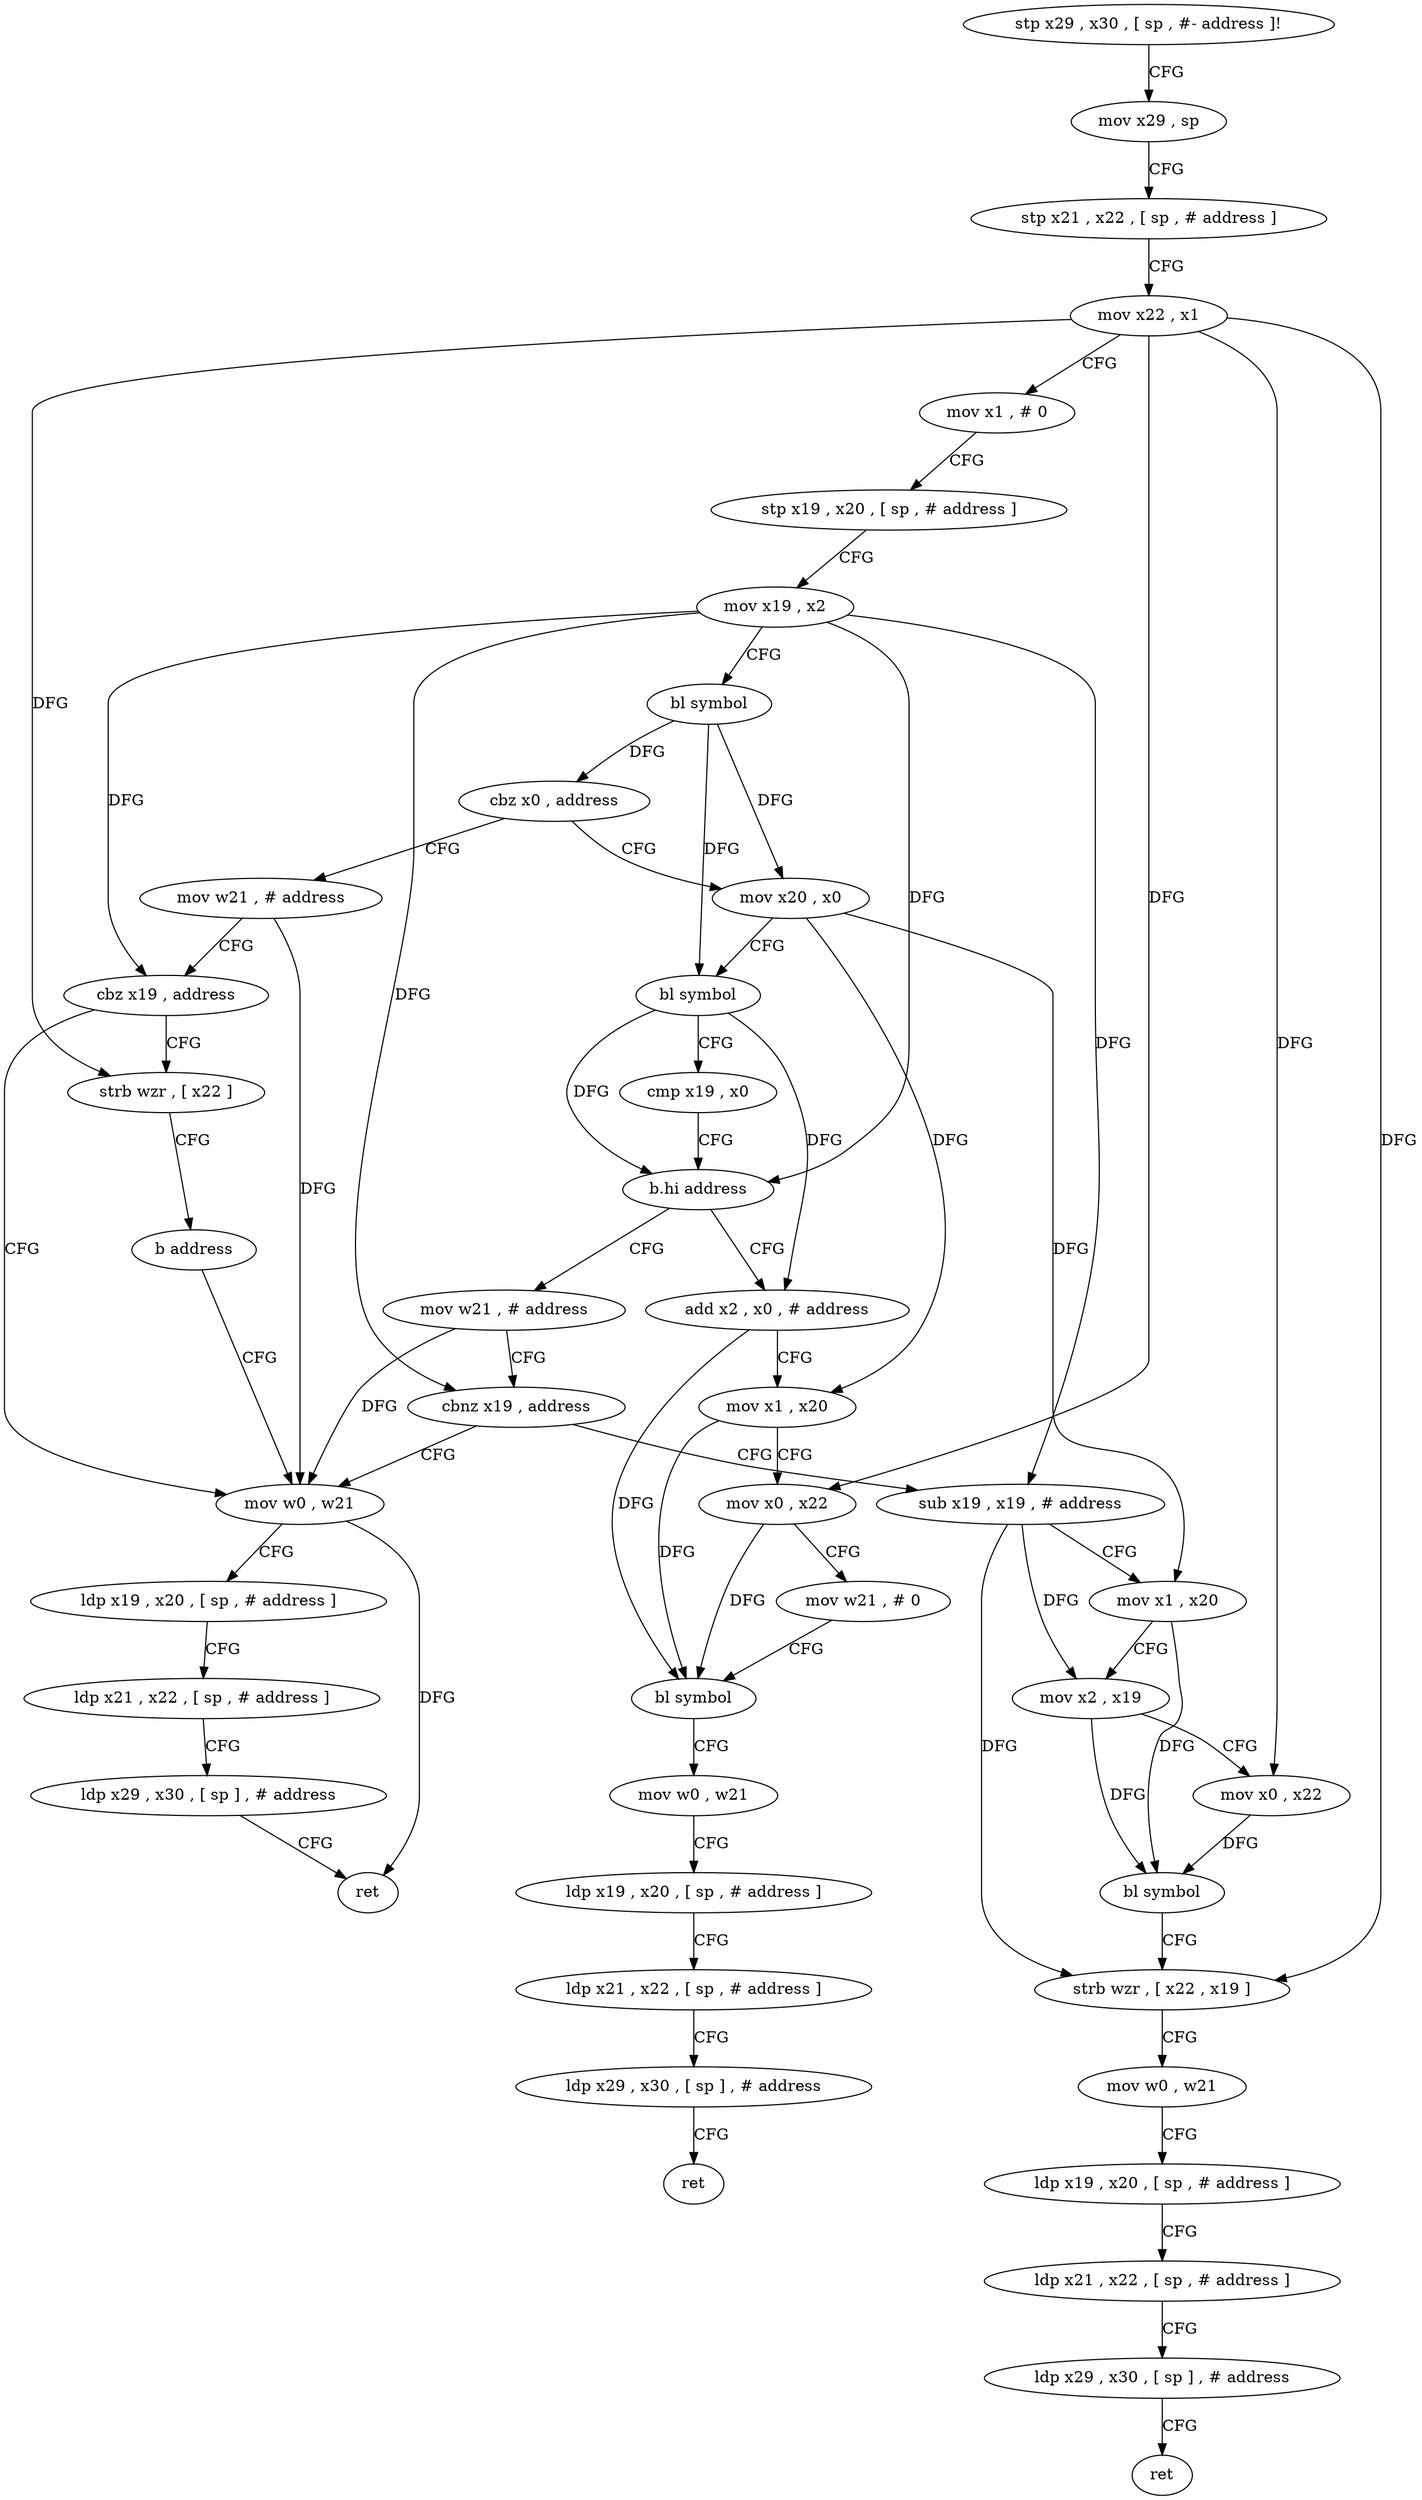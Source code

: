 digraph "func" {
"4397240" [label = "stp x29 , x30 , [ sp , #- address ]!" ]
"4397244" [label = "mov x29 , sp" ]
"4397248" [label = "stp x21 , x22 , [ sp , # address ]" ]
"4397252" [label = "mov x22 , x1" ]
"4397256" [label = "mov x1 , # 0" ]
"4397260" [label = "stp x19 , x20 , [ sp , # address ]" ]
"4397264" [label = "mov x19 , x2" ]
"4397268" [label = "bl symbol" ]
"4397272" [label = "cbz x0 , address" ]
"4397408" [label = "mov w21 , # address" ]
"4397276" [label = "mov x20 , x0" ]
"4397412" [label = "cbz x19 , address" ]
"4397300" [label = "mov w0 , w21" ]
"4397416" [label = "strb wzr , [ x22 ]" ]
"4397280" [label = "bl symbol" ]
"4397284" [label = "cmp x19 , x0" ]
"4397288" [label = "b.hi address" ]
"4397368" [label = "add x2 , x0 , # address" ]
"4397292" [label = "mov w21 , # address" ]
"4397304" [label = "ldp x19 , x20 , [ sp , # address ]" ]
"4397308" [label = "ldp x21 , x22 , [ sp , # address ]" ]
"4397312" [label = "ldp x29 , x30 , [ sp ] , # address" ]
"4397316" [label = "ret" ]
"4397420" [label = "b address" ]
"4397372" [label = "mov x1 , x20" ]
"4397376" [label = "mov x0 , x22" ]
"4397380" [label = "mov w21 , # 0" ]
"4397384" [label = "bl symbol" ]
"4397388" [label = "mov w0 , w21" ]
"4397392" [label = "ldp x19 , x20 , [ sp , # address ]" ]
"4397396" [label = "ldp x21 , x22 , [ sp , # address ]" ]
"4397400" [label = "ldp x29 , x30 , [ sp ] , # address" ]
"4397404" [label = "ret" ]
"4397296" [label = "cbnz x19 , address" ]
"4397320" [label = "sub x19 , x19 , # address" ]
"4397324" [label = "mov x1 , x20" ]
"4397328" [label = "mov x2 , x19" ]
"4397332" [label = "mov x0 , x22" ]
"4397336" [label = "bl symbol" ]
"4397340" [label = "strb wzr , [ x22 , x19 ]" ]
"4397344" [label = "mov w0 , w21" ]
"4397348" [label = "ldp x19 , x20 , [ sp , # address ]" ]
"4397352" [label = "ldp x21 , x22 , [ sp , # address ]" ]
"4397356" [label = "ldp x29 , x30 , [ sp ] , # address" ]
"4397360" [label = "ret" ]
"4397240" -> "4397244" [ label = "CFG" ]
"4397244" -> "4397248" [ label = "CFG" ]
"4397248" -> "4397252" [ label = "CFG" ]
"4397252" -> "4397256" [ label = "CFG" ]
"4397252" -> "4397416" [ label = "DFG" ]
"4397252" -> "4397376" [ label = "DFG" ]
"4397252" -> "4397332" [ label = "DFG" ]
"4397252" -> "4397340" [ label = "DFG" ]
"4397256" -> "4397260" [ label = "CFG" ]
"4397260" -> "4397264" [ label = "CFG" ]
"4397264" -> "4397268" [ label = "CFG" ]
"4397264" -> "4397412" [ label = "DFG" ]
"4397264" -> "4397288" [ label = "DFG" ]
"4397264" -> "4397296" [ label = "DFG" ]
"4397264" -> "4397320" [ label = "DFG" ]
"4397268" -> "4397272" [ label = "DFG" ]
"4397268" -> "4397276" [ label = "DFG" ]
"4397268" -> "4397280" [ label = "DFG" ]
"4397272" -> "4397408" [ label = "CFG" ]
"4397272" -> "4397276" [ label = "CFG" ]
"4397408" -> "4397412" [ label = "CFG" ]
"4397408" -> "4397300" [ label = "DFG" ]
"4397276" -> "4397280" [ label = "CFG" ]
"4397276" -> "4397372" [ label = "DFG" ]
"4397276" -> "4397324" [ label = "DFG" ]
"4397412" -> "4397300" [ label = "CFG" ]
"4397412" -> "4397416" [ label = "CFG" ]
"4397300" -> "4397304" [ label = "CFG" ]
"4397300" -> "4397316" [ label = "DFG" ]
"4397416" -> "4397420" [ label = "CFG" ]
"4397280" -> "4397284" [ label = "CFG" ]
"4397280" -> "4397288" [ label = "DFG" ]
"4397280" -> "4397368" [ label = "DFG" ]
"4397284" -> "4397288" [ label = "CFG" ]
"4397288" -> "4397368" [ label = "CFG" ]
"4397288" -> "4397292" [ label = "CFG" ]
"4397368" -> "4397372" [ label = "CFG" ]
"4397368" -> "4397384" [ label = "DFG" ]
"4397292" -> "4397296" [ label = "CFG" ]
"4397292" -> "4397300" [ label = "DFG" ]
"4397304" -> "4397308" [ label = "CFG" ]
"4397308" -> "4397312" [ label = "CFG" ]
"4397312" -> "4397316" [ label = "CFG" ]
"4397420" -> "4397300" [ label = "CFG" ]
"4397372" -> "4397376" [ label = "CFG" ]
"4397372" -> "4397384" [ label = "DFG" ]
"4397376" -> "4397380" [ label = "CFG" ]
"4397376" -> "4397384" [ label = "DFG" ]
"4397380" -> "4397384" [ label = "CFG" ]
"4397384" -> "4397388" [ label = "CFG" ]
"4397388" -> "4397392" [ label = "CFG" ]
"4397392" -> "4397396" [ label = "CFG" ]
"4397396" -> "4397400" [ label = "CFG" ]
"4397400" -> "4397404" [ label = "CFG" ]
"4397296" -> "4397320" [ label = "CFG" ]
"4397296" -> "4397300" [ label = "CFG" ]
"4397320" -> "4397324" [ label = "CFG" ]
"4397320" -> "4397328" [ label = "DFG" ]
"4397320" -> "4397340" [ label = "DFG" ]
"4397324" -> "4397328" [ label = "CFG" ]
"4397324" -> "4397336" [ label = "DFG" ]
"4397328" -> "4397332" [ label = "CFG" ]
"4397328" -> "4397336" [ label = "DFG" ]
"4397332" -> "4397336" [ label = "DFG" ]
"4397336" -> "4397340" [ label = "CFG" ]
"4397340" -> "4397344" [ label = "CFG" ]
"4397344" -> "4397348" [ label = "CFG" ]
"4397348" -> "4397352" [ label = "CFG" ]
"4397352" -> "4397356" [ label = "CFG" ]
"4397356" -> "4397360" [ label = "CFG" ]
}
